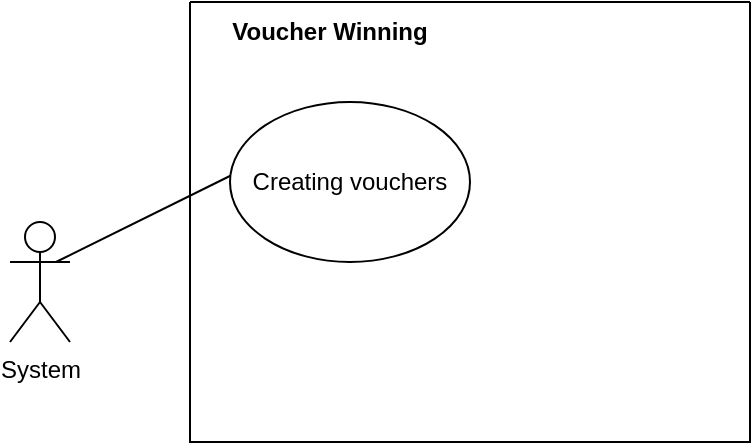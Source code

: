 <mxfile version="24.4.13" type="device">
  <diagram name="Page-1" id="7DfdLwQE78wTMGV6EMue">
    <mxGraphModel dx="644" dy="515" grid="1" gridSize="10" guides="1" tooltips="1" connect="1" arrows="1" fold="1" page="1" pageScale="1" pageWidth="850" pageHeight="1100" math="0" shadow="0">
      <root>
        <mxCell id="0" />
        <mxCell id="1" parent="0" />
        <mxCell id="1QLu-iCSc-AutEl64-Aw-6" value="System" style="shape=umlActor;verticalLabelPosition=bottom;verticalAlign=top;html=1;outlineConnect=0;" parent="1" vertex="1">
          <mxGeometry x="90" y="225" width="30" height="60" as="geometry" />
        </mxCell>
        <mxCell id="1QLu-iCSc-AutEl64-Aw-7" value="" style="endArrow=none;html=1;rounded=0;entryX=0.007;entryY=0.683;entryDx=0;entryDy=0;entryPerimeter=0;" parent="1" edge="1">
          <mxGeometry width="50" height="50" relative="1" as="geometry">
            <mxPoint x="113" y="245" as="sourcePoint" />
            <mxPoint x="204" y="200" as="targetPoint" />
          </mxGeometry>
        </mxCell>
        <mxCell id="1QLu-iCSc-AutEl64-Aw-8" value="" style="swimlane;startSize=0;" parent="1" vertex="1">
          <mxGeometry x="180" y="115" width="280" height="220" as="geometry" />
        </mxCell>
        <mxCell id="1QLu-iCSc-AutEl64-Aw-9" value="&lt;b&gt;Voucher Winning&lt;/b&gt;" style="text;html=1;align=center;verticalAlign=middle;whiteSpace=wrap;rounded=0;" parent="1QLu-iCSc-AutEl64-Aw-8" vertex="1">
          <mxGeometry width="140" height="30" as="geometry" />
        </mxCell>
        <mxCell id="1QLu-iCSc-AutEl64-Aw-10" value="Creating vouchers" style="ellipse;whiteSpace=wrap;html=1;" parent="1QLu-iCSc-AutEl64-Aw-8" vertex="1">
          <mxGeometry x="20" y="50" width="120" height="80" as="geometry" />
        </mxCell>
      </root>
    </mxGraphModel>
  </diagram>
</mxfile>
